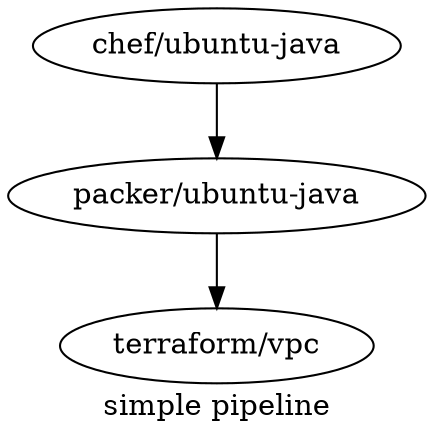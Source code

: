 digraph G {
  label="simple pipeline";
  "terraform/vpc";
  "packer/ubuntu-java";
  "chef/ubuntu-java";


  "chef/ubuntu-java" -> "packer/ubuntu-java" -> "terraform/vpc";
}
